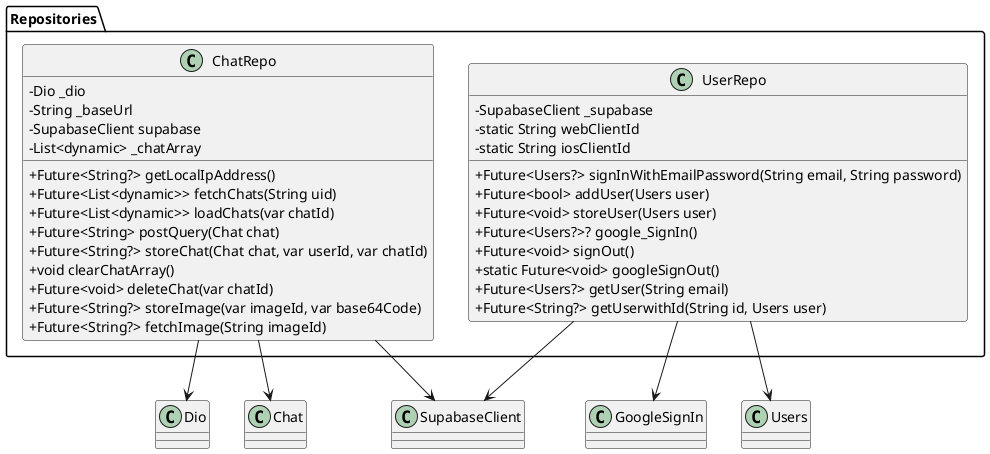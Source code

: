 @startuml
' Styling (optional)
skinparam classAttributeIconSize 0

package "Repositories" {
    class ChatRepo {
        - Dio _dio
        - String _baseUrl
        - SupabaseClient supabase
        - List<dynamic> _chatArray

        + Future<String?> getLocalIpAddress()
        + Future<List<dynamic>> fetchChats(String uid)
        + Future<List<dynamic>> loadChats(var chatId)
        + Future<String> postQuery(Chat chat)
        + Future<String?> storeChat(Chat chat, var userId, var chatId)
        + void clearChatArray()
        + Future<void> deleteChat(var chatId)
        + Future<String?> storeImage(var imageId, var base64Code)
        + Future<String?> fetchImage(String imageId)
    }

    class UserRepo {
        - SupabaseClient _supabase
        - static String webClientId
        - static String iosClientId

        + Future<Users?> signInWithEmailPassword(String email, String password)
        + Future<bool> addUser(Users user)
        + Future<void> storeUser(Users user)
        + Future<Users?>? google_SignIn()
        + Future<void> signOut()
        + static Future<void> googleSignOut()
        + Future<Users?> getUser(String email)
        + Future<String?> getUserwithId(String id, Users user)
    }
}

' External classes for relationships (minimal definitions)
class Dio
class SupabaseClient
class Chat
class Users
class GoogleSignIn

ChatRepo --> Dio
ChatRepo --> SupabaseClient
ChatRepo --> Chat
UserRepo --> SupabaseClient
UserRepo --> Users
UserRepo --> GoogleSignIn
@enduml